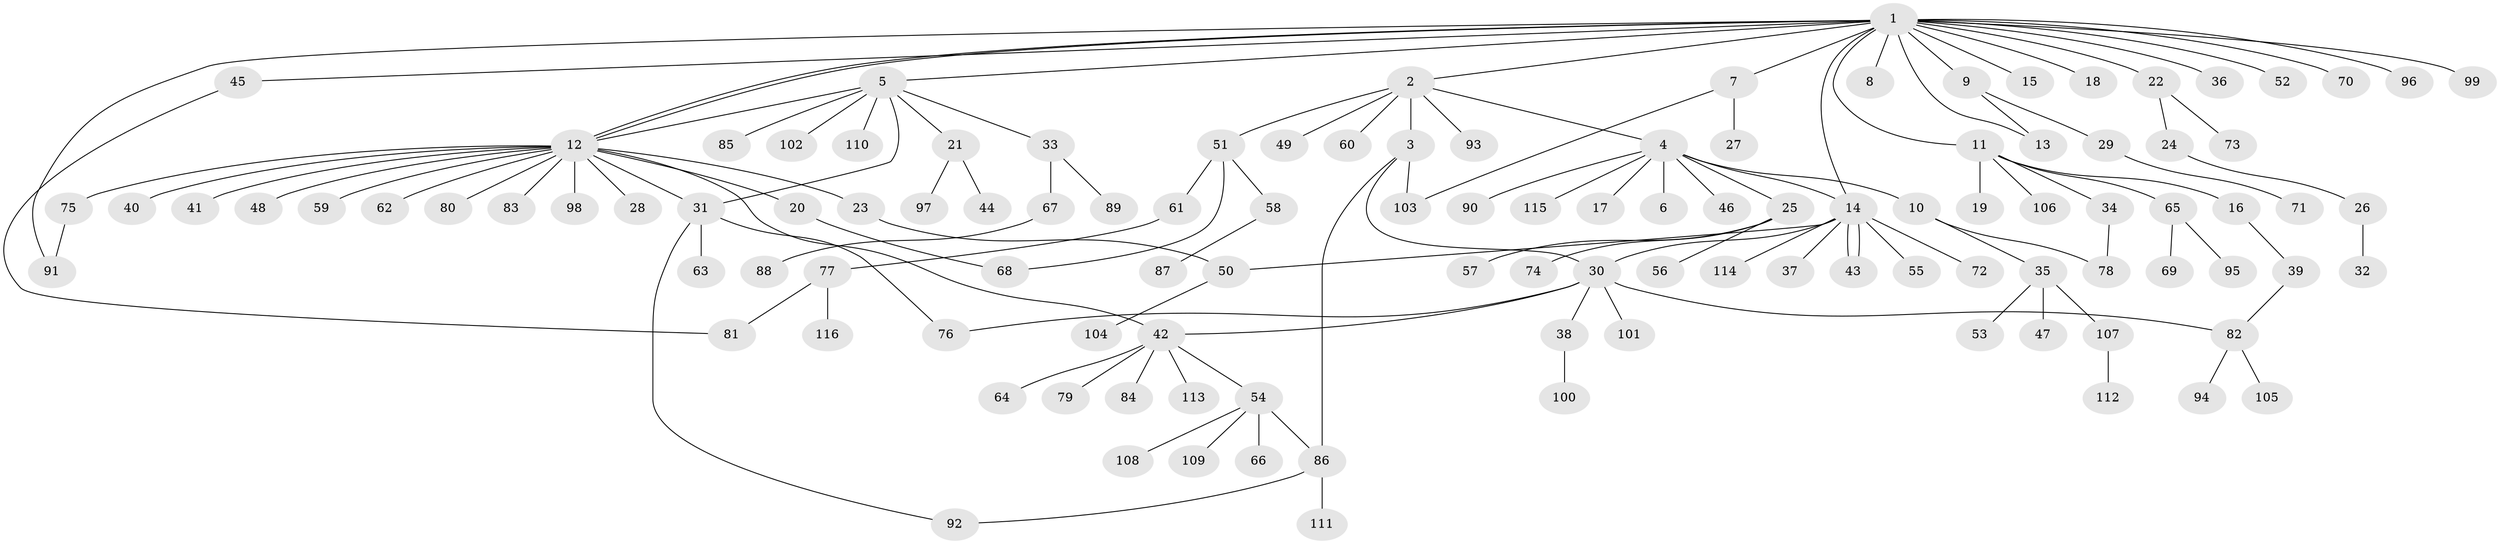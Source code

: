 // Generated by graph-tools (version 1.1) at 2025/01/03/09/25 03:01:53]
// undirected, 116 vertices, 133 edges
graph export_dot {
graph [start="1"]
  node [color=gray90,style=filled];
  1;
  2;
  3;
  4;
  5;
  6;
  7;
  8;
  9;
  10;
  11;
  12;
  13;
  14;
  15;
  16;
  17;
  18;
  19;
  20;
  21;
  22;
  23;
  24;
  25;
  26;
  27;
  28;
  29;
  30;
  31;
  32;
  33;
  34;
  35;
  36;
  37;
  38;
  39;
  40;
  41;
  42;
  43;
  44;
  45;
  46;
  47;
  48;
  49;
  50;
  51;
  52;
  53;
  54;
  55;
  56;
  57;
  58;
  59;
  60;
  61;
  62;
  63;
  64;
  65;
  66;
  67;
  68;
  69;
  70;
  71;
  72;
  73;
  74;
  75;
  76;
  77;
  78;
  79;
  80;
  81;
  82;
  83;
  84;
  85;
  86;
  87;
  88;
  89;
  90;
  91;
  92;
  93;
  94;
  95;
  96;
  97;
  98;
  99;
  100;
  101;
  102;
  103;
  104;
  105;
  106;
  107;
  108;
  109;
  110;
  111;
  112;
  113;
  114;
  115;
  116;
  1 -- 2;
  1 -- 5;
  1 -- 7;
  1 -- 8;
  1 -- 9;
  1 -- 11;
  1 -- 12;
  1 -- 12;
  1 -- 13;
  1 -- 14;
  1 -- 15;
  1 -- 18;
  1 -- 22;
  1 -- 36;
  1 -- 45;
  1 -- 52;
  1 -- 70;
  1 -- 91;
  1 -- 96;
  1 -- 99;
  2 -- 3;
  2 -- 4;
  2 -- 49;
  2 -- 51;
  2 -- 60;
  2 -- 93;
  3 -- 30;
  3 -- 86;
  3 -- 103;
  4 -- 6;
  4 -- 10;
  4 -- 14;
  4 -- 17;
  4 -- 25;
  4 -- 46;
  4 -- 90;
  4 -- 115;
  5 -- 12;
  5 -- 21;
  5 -- 31;
  5 -- 33;
  5 -- 85;
  5 -- 102;
  5 -- 110;
  7 -- 27;
  7 -- 103;
  9 -- 13;
  9 -- 29;
  10 -- 35;
  10 -- 78;
  11 -- 16;
  11 -- 19;
  11 -- 34;
  11 -- 65;
  11 -- 106;
  12 -- 20;
  12 -- 23;
  12 -- 28;
  12 -- 31;
  12 -- 40;
  12 -- 41;
  12 -- 42;
  12 -- 48;
  12 -- 59;
  12 -- 62;
  12 -- 75;
  12 -- 80;
  12 -- 83;
  12 -- 98;
  14 -- 30;
  14 -- 37;
  14 -- 43;
  14 -- 43;
  14 -- 50;
  14 -- 55;
  14 -- 72;
  14 -- 114;
  16 -- 39;
  20 -- 68;
  21 -- 44;
  21 -- 97;
  22 -- 24;
  22 -- 73;
  23 -- 50;
  24 -- 26;
  25 -- 56;
  25 -- 57;
  25 -- 74;
  26 -- 32;
  29 -- 71;
  30 -- 38;
  30 -- 42;
  30 -- 76;
  30 -- 82;
  30 -- 101;
  31 -- 63;
  31 -- 76;
  31 -- 92;
  33 -- 67;
  33 -- 89;
  34 -- 78;
  35 -- 47;
  35 -- 53;
  35 -- 107;
  38 -- 100;
  39 -- 82;
  42 -- 54;
  42 -- 64;
  42 -- 79;
  42 -- 84;
  42 -- 113;
  45 -- 81;
  50 -- 104;
  51 -- 58;
  51 -- 61;
  51 -- 68;
  54 -- 66;
  54 -- 86;
  54 -- 108;
  54 -- 109;
  58 -- 87;
  61 -- 77;
  65 -- 69;
  65 -- 95;
  67 -- 88;
  75 -- 91;
  77 -- 81;
  77 -- 116;
  82 -- 94;
  82 -- 105;
  86 -- 92;
  86 -- 111;
  107 -- 112;
}
